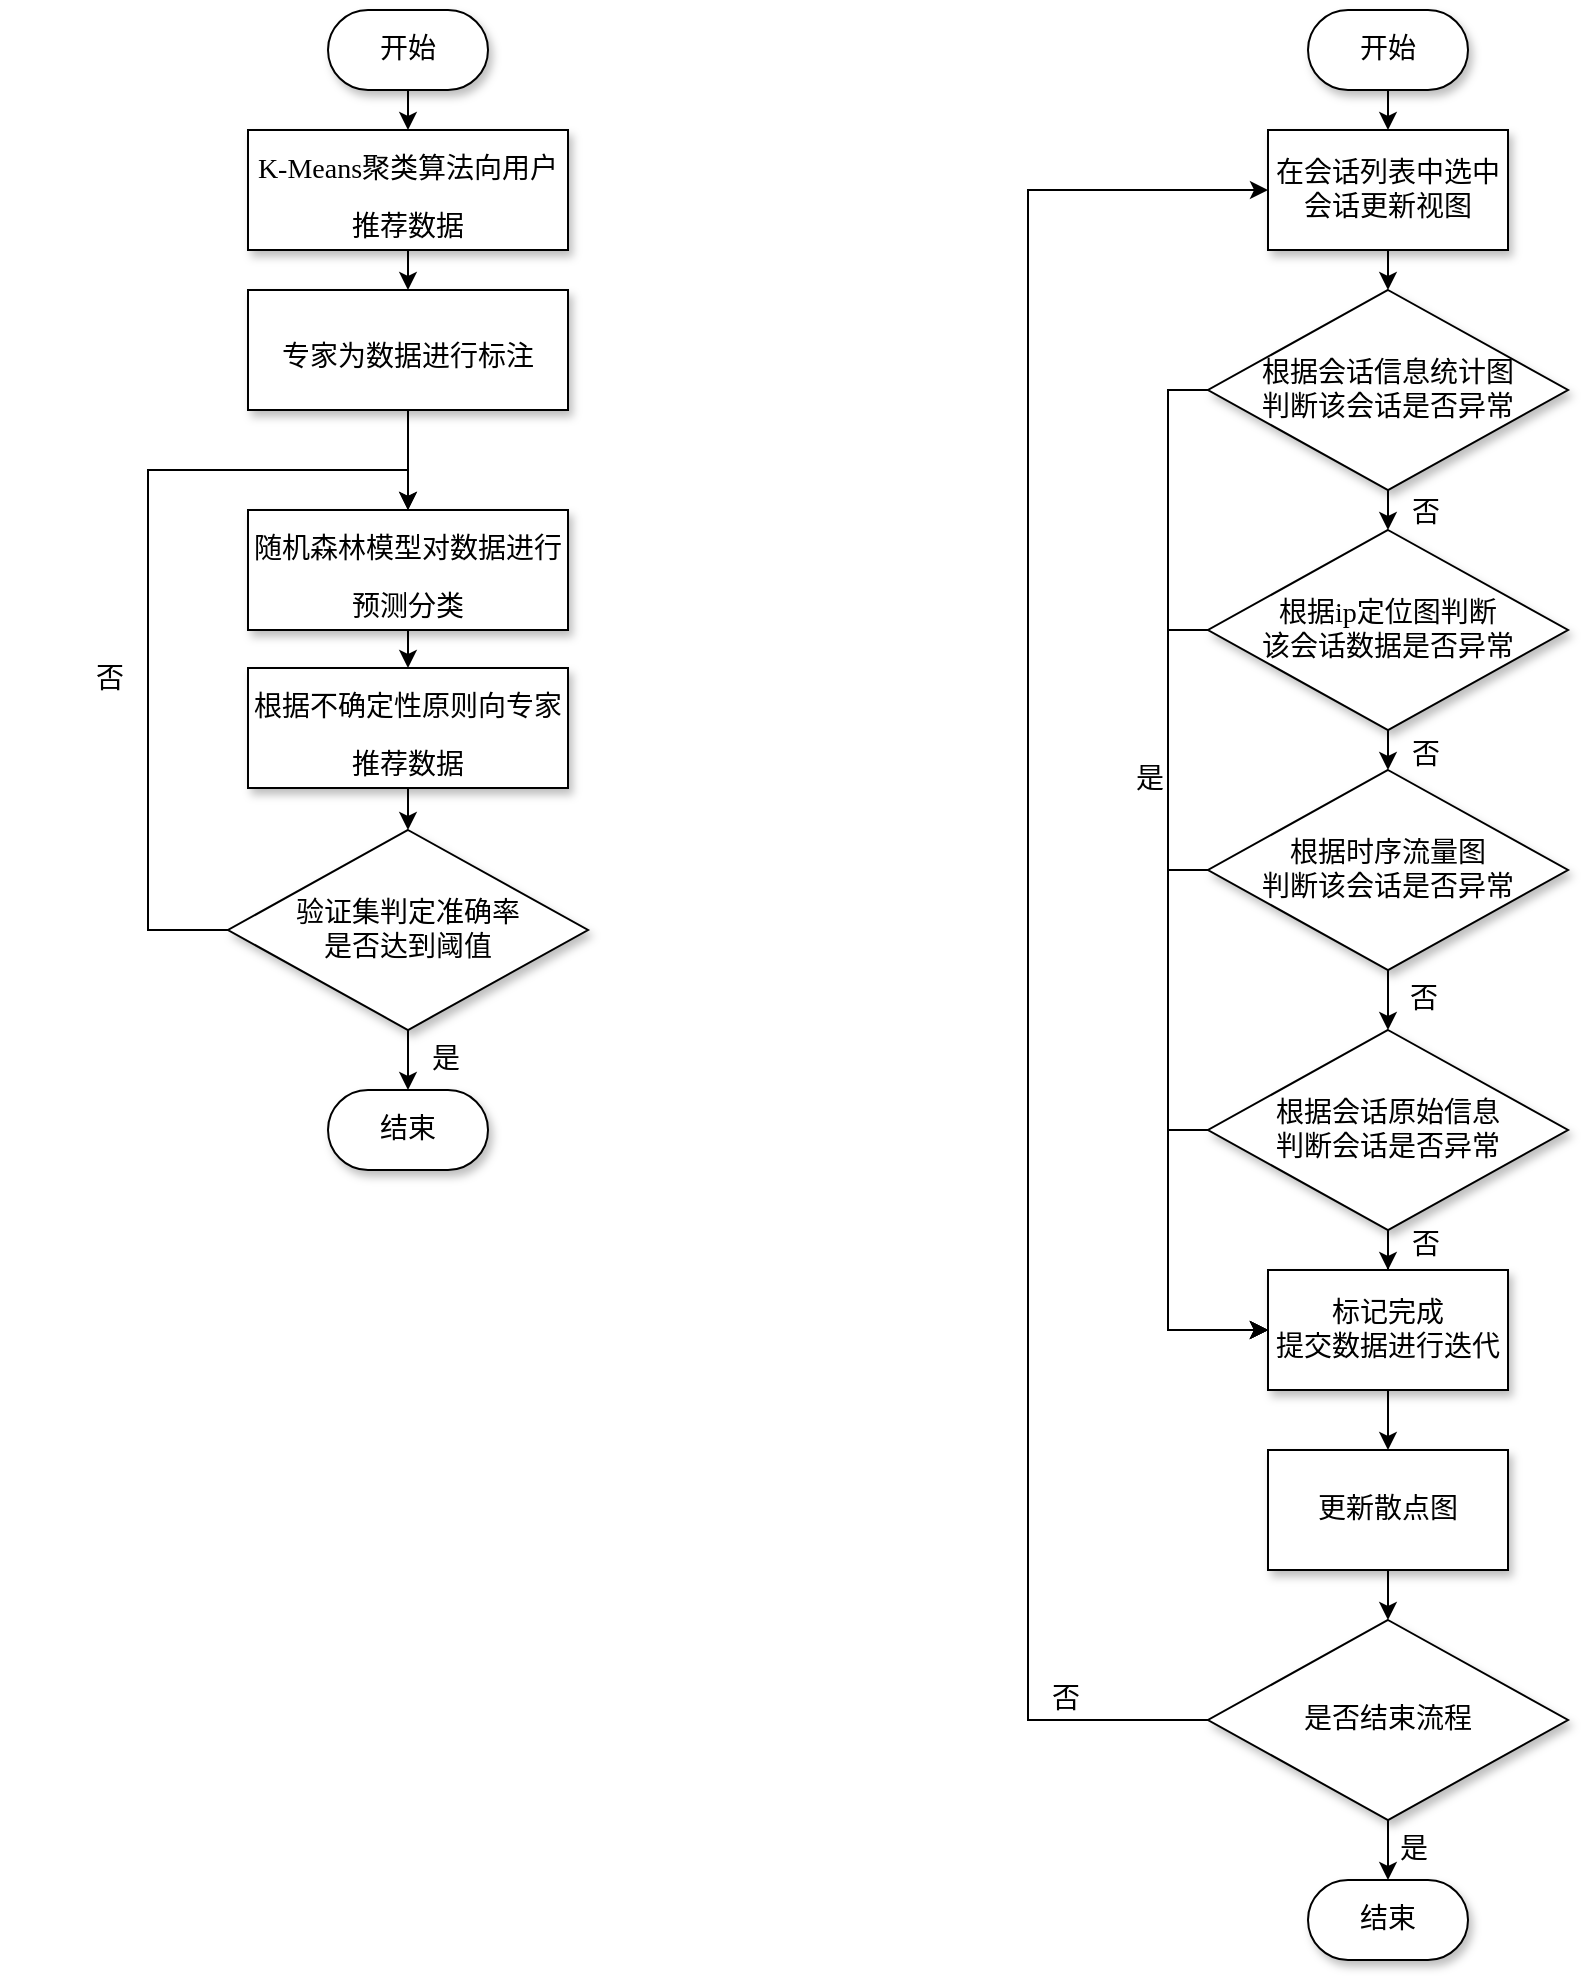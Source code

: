 <mxfile version="19.0.3" type="github">
  <diagram id="92vi3gmfMHJBr1PCUuRd" name="Page-1">
    <mxGraphModel dx="1577" dy="452" grid="1" gridSize="10" guides="1" tooltips="1" connect="1" arrows="1" fold="1" page="1" pageScale="1" pageWidth="827" pageHeight="1169" math="0" shadow="0">
      <root>
        <mxCell id="0" />
        <mxCell id="1" parent="0" />
        <mxCell id="blCKw0wp8l2TaCpXEBkv-14" style="edgeStyle=orthogonalEdgeStyle;rounded=0;orthogonalLoop=1;jettySize=auto;html=1;exitX=0.5;exitY=1;exitDx=0;exitDy=0;entryX=0.5;entryY=0;entryDx=0;entryDy=0;fontFamily=Times New Roman;fontSize=14;" parent="1" source="blCKw0wp8l2TaCpXEBkv-3" target="blCKw0wp8l2TaCpXEBkv-5" edge="1">
          <mxGeometry relative="1" as="geometry" />
        </mxCell>
        <mxCell id="blCKw0wp8l2TaCpXEBkv-3" value="&lt;font style=&quot;font-size: 14px;&quot;&gt;&lt;span style=&quot;&quot;&gt;开始&lt;/span&gt;&lt;/font&gt;" style="rounded=1;whiteSpace=wrap;html=1;arcSize=50;fontFamily=Times New Roman;fontStyle=0;shadow=1;" parent="1" vertex="1">
          <mxGeometry x="-20" y="10" width="80" height="40" as="geometry" />
        </mxCell>
        <mxCell id="blCKw0wp8l2TaCpXEBkv-15" style="edgeStyle=orthogonalEdgeStyle;rounded=0;orthogonalLoop=1;jettySize=auto;html=1;exitX=0.5;exitY=1;exitDx=0;exitDy=0;entryX=0.5;entryY=0;entryDx=0;entryDy=0;fontFamily=Times New Roman;fontSize=14;" parent="1" source="blCKw0wp8l2TaCpXEBkv-5" target="blCKw0wp8l2TaCpXEBkv-8" edge="1">
          <mxGeometry relative="1" as="geometry" />
        </mxCell>
        <mxCell id="blCKw0wp8l2TaCpXEBkv-5" value="&lt;font style=&quot;font-size: 14px;&quot;&gt;K-Means聚类算法向用户推荐数据&lt;/font&gt;" style="rounded=0;whiteSpace=wrap;html=1;fontSize=24;fontFamily=Times New Roman;fontStyle=0;shadow=1;" parent="1" vertex="1">
          <mxGeometry x="-60" y="70" width="160" height="60" as="geometry" />
        </mxCell>
        <mxCell id="blCKw0wp8l2TaCpXEBkv-6" value="&lt;font style=&quot;font-size: 14px;&quot;&gt;&lt;span style=&quot;&quot;&gt;结束&lt;/span&gt;&lt;/font&gt;" style="rounded=1;whiteSpace=wrap;html=1;arcSize=50;fontFamily=Times New Roman;fontStyle=0;shadow=1;" parent="1" vertex="1">
          <mxGeometry x="-20" y="550" width="80" height="40" as="geometry" />
        </mxCell>
        <mxCell id="blCKw0wp8l2TaCpXEBkv-16" style="edgeStyle=orthogonalEdgeStyle;rounded=0;orthogonalLoop=1;jettySize=auto;html=1;exitX=0.5;exitY=1;exitDx=0;exitDy=0;fontFamily=Times New Roman;fontSize=14;" parent="1" source="blCKw0wp8l2TaCpXEBkv-8" target="blCKw0wp8l2TaCpXEBkv-9" edge="1">
          <mxGeometry relative="1" as="geometry" />
        </mxCell>
        <mxCell id="blCKw0wp8l2TaCpXEBkv-8" value="&lt;font style=&quot;font-size: 14px;&quot;&gt;专家为数据进行标注&lt;/font&gt;" style="rounded=0;whiteSpace=wrap;html=1;fontSize=24;fontFamily=Times New Roman;fontStyle=0;shadow=1;" parent="1" vertex="1">
          <mxGeometry x="-60" y="150" width="160" height="60" as="geometry" />
        </mxCell>
        <mxCell id="blCKw0wp8l2TaCpXEBkv-17" style="edgeStyle=orthogonalEdgeStyle;rounded=0;orthogonalLoop=1;jettySize=auto;html=1;exitX=0.5;exitY=1;exitDx=0;exitDy=0;entryX=0.5;entryY=0;entryDx=0;entryDy=0;fontFamily=Times New Roman;fontSize=14;" parent="1" source="blCKw0wp8l2TaCpXEBkv-9" target="blCKw0wp8l2TaCpXEBkv-10" edge="1">
          <mxGeometry relative="1" as="geometry" />
        </mxCell>
        <mxCell id="blCKw0wp8l2TaCpXEBkv-9" value="&lt;font style=&quot;font-size: 14px;&quot;&gt;随机森林模型对数据进行预测分类&lt;br&gt;&lt;/font&gt;" style="rounded=0;whiteSpace=wrap;html=1;fontSize=24;fontFamily=Times New Roman;fontStyle=0;shadow=1;" parent="1" vertex="1">
          <mxGeometry x="-60" y="260" width="160" height="60" as="geometry" />
        </mxCell>
        <mxCell id="blCKw0wp8l2TaCpXEBkv-18" style="edgeStyle=orthogonalEdgeStyle;rounded=0;orthogonalLoop=1;jettySize=auto;html=1;exitX=0.5;exitY=1;exitDx=0;exitDy=0;entryX=0.5;entryY=0;entryDx=0;entryDy=0;fontFamily=Times New Roman;fontSize=14;" parent="1" source="blCKw0wp8l2TaCpXEBkv-10" target="blCKw0wp8l2TaCpXEBkv-12" edge="1">
          <mxGeometry relative="1" as="geometry" />
        </mxCell>
        <mxCell id="blCKw0wp8l2TaCpXEBkv-10" value="&lt;font style=&quot;font-size: 14px;&quot;&gt;根据不确定性原则向专家推荐数据&lt;/font&gt;" style="rounded=0;whiteSpace=wrap;html=1;fontSize=24;fontFamily=Times New Roman;fontStyle=0;shadow=1;" parent="1" vertex="1">
          <mxGeometry x="-60" y="339" width="160" height="60" as="geometry" />
        </mxCell>
        <mxCell id="blCKw0wp8l2TaCpXEBkv-19" style="edgeStyle=orthogonalEdgeStyle;rounded=0;orthogonalLoop=1;jettySize=auto;html=1;exitX=0.5;exitY=1;exitDx=0;exitDy=0;fontFamily=Times New Roman;fontSize=14;" parent="1" source="blCKw0wp8l2TaCpXEBkv-12" target="blCKw0wp8l2TaCpXEBkv-6" edge="1">
          <mxGeometry relative="1" as="geometry">
            <mxPoint x="20" y="520" as="targetPoint" />
          </mxGeometry>
        </mxCell>
        <mxCell id="blCKw0wp8l2TaCpXEBkv-22" style="edgeStyle=orthogonalEdgeStyle;rounded=0;orthogonalLoop=1;jettySize=auto;html=1;exitX=0;exitY=0.5;exitDx=0;exitDy=0;fontFamily=Times New Roman;fontSize=14;entryX=0.5;entryY=0;entryDx=0;entryDy=0;" parent="1" source="blCKw0wp8l2TaCpXEBkv-12" target="blCKw0wp8l2TaCpXEBkv-9" edge="1">
          <mxGeometry relative="1" as="geometry">
            <mxPoint x="-120" y="230" as="targetPoint" />
            <Array as="points">
              <mxPoint x="-110" y="470" />
              <mxPoint x="-110" y="240" />
              <mxPoint x="20" y="240" />
            </Array>
          </mxGeometry>
        </mxCell>
        <mxCell id="blCKw0wp8l2TaCpXEBkv-12" value="验证集判定准确率&lt;br&gt;是否达到阈值" style="rhombus;whiteSpace=wrap;html=1;fontSize=14;fontFamily=Times New Roman;fontStyle=0;shadow=1;" parent="1" vertex="1">
          <mxGeometry x="-70" y="420" width="180" height="100" as="geometry" />
        </mxCell>
        <mxCell id="blCKw0wp8l2TaCpXEBkv-21" value="是" style="text;html=1;strokeColor=none;fillColor=none;align=left;verticalAlign=middle;whiteSpace=wrap;rounded=0;shadow=1;fontFamily=Times New Roman;fontSize=14;" parent="1" vertex="1">
          <mxGeometry x="30" y="520" width="60" height="30" as="geometry" />
        </mxCell>
        <mxCell id="blCKw0wp8l2TaCpXEBkv-25" value="否" style="text;html=1;strokeColor=none;fillColor=none;align=right;verticalAlign=middle;whiteSpace=wrap;rounded=0;shadow=1;fontFamily=Times New Roman;fontSize=14;" parent="1" vertex="1">
          <mxGeometry x="-180" y="330" width="60" height="30" as="geometry" />
        </mxCell>
        <mxCell id="cU6TKIRbubZpwWqlH4W0-12" style="edgeStyle=orthogonalEdgeStyle;rounded=0;orthogonalLoop=1;jettySize=auto;html=1;exitX=0.5;exitY=1;exitDx=0;exitDy=0;entryX=0.5;entryY=0;entryDx=0;entryDy=0;fontFamily=Times New Roman;fontSize=14;" edge="1" parent="1" source="blCKw0wp8l2TaCpXEBkv-26" target="cU6TKIRbubZpwWqlH4W0-1">
          <mxGeometry relative="1" as="geometry" />
        </mxCell>
        <mxCell id="blCKw0wp8l2TaCpXEBkv-26" value="&lt;font style=&quot;font-size: 14px;&quot;&gt;&lt;span style=&quot;&quot;&gt;开始&lt;/span&gt;&lt;/font&gt;" style="rounded=1;whiteSpace=wrap;html=1;arcSize=50;fontFamily=Times New Roman;fontStyle=0;shadow=1;" parent="1" vertex="1">
          <mxGeometry x="470" y="10" width="80" height="40" as="geometry" />
        </mxCell>
        <mxCell id="cU6TKIRbubZpwWqlH4W0-13" style="edgeStyle=orthogonalEdgeStyle;rounded=0;orthogonalLoop=1;jettySize=auto;html=1;exitX=0.5;exitY=1;exitDx=0;exitDy=0;entryX=0.5;entryY=0;entryDx=0;entryDy=0;fontFamily=Times New Roman;fontSize=14;" edge="1" parent="1" source="cU6TKIRbubZpwWqlH4W0-1" target="cU6TKIRbubZpwWqlH4W0-3">
          <mxGeometry relative="1" as="geometry" />
        </mxCell>
        <mxCell id="cU6TKIRbubZpwWqlH4W0-1" value="在会话列表中选中会话更新视图" style="rounded=0;whiteSpace=wrap;html=1;shadow=1;fontFamily=Times New Roman;fontSize=14;" vertex="1" parent="1">
          <mxGeometry x="450" y="70" width="120" height="60" as="geometry" />
        </mxCell>
        <mxCell id="cU6TKIRbubZpwWqlH4W0-14" style="edgeStyle=orthogonalEdgeStyle;rounded=0;orthogonalLoop=1;jettySize=auto;html=1;exitX=0.5;exitY=1;exitDx=0;exitDy=0;entryX=0.5;entryY=0;entryDx=0;entryDy=0;fontFamily=Times New Roman;fontSize=14;" edge="1" parent="1" source="cU6TKIRbubZpwWqlH4W0-3" target="cU6TKIRbubZpwWqlH4W0-7">
          <mxGeometry relative="1" as="geometry" />
        </mxCell>
        <mxCell id="cU6TKIRbubZpwWqlH4W0-24" style="edgeStyle=orthogonalEdgeStyle;rounded=0;orthogonalLoop=1;jettySize=auto;html=1;exitX=0;exitY=0.5;exitDx=0;exitDy=0;entryX=0;entryY=0.5;entryDx=0;entryDy=0;fontFamily=Times New Roman;fontSize=14;" edge="1" parent="1" source="cU6TKIRbubZpwWqlH4W0-3" target="cU6TKIRbubZpwWqlH4W0-9">
          <mxGeometry relative="1" as="geometry" />
        </mxCell>
        <mxCell id="cU6TKIRbubZpwWqlH4W0-3" value="根据会话信息统计图&lt;br&gt;判断该会话是否异常" style="rhombus;whiteSpace=wrap;html=1;fontSize=14;fontFamily=Times New Roman;fontStyle=0;shadow=1;" vertex="1" parent="1">
          <mxGeometry x="420" y="150" width="180" height="100" as="geometry" />
        </mxCell>
        <mxCell id="cU6TKIRbubZpwWqlH4W0-5" value="&lt;font style=&quot;font-size: 14px;&quot;&gt;&lt;span style=&quot;&quot;&gt;结束&lt;/span&gt;&lt;/font&gt;" style="rounded=1;whiteSpace=wrap;html=1;arcSize=50;fontFamily=Times New Roman;fontStyle=0;shadow=1;" vertex="1" parent="1">
          <mxGeometry x="470" y="945" width="80" height="40" as="geometry" />
        </mxCell>
        <mxCell id="cU6TKIRbubZpwWqlH4W0-16" style="edgeStyle=orthogonalEdgeStyle;rounded=0;orthogonalLoop=1;jettySize=auto;html=1;exitX=0.5;exitY=1;exitDx=0;exitDy=0;entryX=0.5;entryY=0;entryDx=0;entryDy=0;fontFamily=Times New Roman;fontSize=14;" edge="1" parent="1" source="cU6TKIRbubZpwWqlH4W0-6" target="cU6TKIRbubZpwWqlH4W0-8">
          <mxGeometry relative="1" as="geometry" />
        </mxCell>
        <mxCell id="cU6TKIRbubZpwWqlH4W0-27" style="edgeStyle=orthogonalEdgeStyle;rounded=0;orthogonalLoop=1;jettySize=auto;html=1;exitX=0;exitY=0.5;exitDx=0;exitDy=0;entryX=0;entryY=0.5;entryDx=0;entryDy=0;fontFamily=Times New Roman;fontSize=14;" edge="1" parent="1" source="cU6TKIRbubZpwWqlH4W0-6" target="cU6TKIRbubZpwWqlH4W0-9">
          <mxGeometry relative="1" as="geometry" />
        </mxCell>
        <mxCell id="cU6TKIRbubZpwWqlH4W0-6" value="根据时序流量图&lt;br&gt;判断该会话是否异常" style="rhombus;whiteSpace=wrap;html=1;fontSize=14;fontFamily=Times New Roman;fontStyle=0;shadow=1;" vertex="1" parent="1">
          <mxGeometry x="420" y="390" width="180" height="100" as="geometry" />
        </mxCell>
        <mxCell id="cU6TKIRbubZpwWqlH4W0-15" style="edgeStyle=orthogonalEdgeStyle;rounded=0;orthogonalLoop=1;jettySize=auto;html=1;exitX=0.5;exitY=1;exitDx=0;exitDy=0;entryX=0.5;entryY=0;entryDx=0;entryDy=0;fontFamily=Times New Roman;fontSize=14;" edge="1" parent="1" source="cU6TKIRbubZpwWqlH4W0-7" target="cU6TKIRbubZpwWqlH4W0-6">
          <mxGeometry relative="1" as="geometry" />
        </mxCell>
        <mxCell id="cU6TKIRbubZpwWqlH4W0-26" style="edgeStyle=orthogonalEdgeStyle;rounded=0;orthogonalLoop=1;jettySize=auto;html=1;exitX=0;exitY=0.5;exitDx=0;exitDy=0;entryX=0;entryY=0.5;entryDx=0;entryDy=0;fontFamily=Times New Roman;fontSize=14;" edge="1" parent="1" source="cU6TKIRbubZpwWqlH4W0-7" target="cU6TKIRbubZpwWqlH4W0-9">
          <mxGeometry relative="1" as="geometry" />
        </mxCell>
        <mxCell id="cU6TKIRbubZpwWqlH4W0-7" value="根据ip定位图判断&lt;br&gt;该会话数据是否异常" style="rhombus;whiteSpace=wrap;html=1;fontSize=14;fontFamily=Times New Roman;fontStyle=0;shadow=1;" vertex="1" parent="1">
          <mxGeometry x="420" y="270" width="180" height="100" as="geometry" />
        </mxCell>
        <mxCell id="cU6TKIRbubZpwWqlH4W0-17" style="edgeStyle=orthogonalEdgeStyle;rounded=0;orthogonalLoop=1;jettySize=auto;html=1;exitX=0.5;exitY=1;exitDx=0;exitDy=0;fontFamily=Times New Roman;fontSize=14;" edge="1" parent="1" source="cU6TKIRbubZpwWqlH4W0-8" target="cU6TKIRbubZpwWqlH4W0-9">
          <mxGeometry relative="1" as="geometry">
            <mxPoint x="510" y="630" as="targetPoint" />
          </mxGeometry>
        </mxCell>
        <mxCell id="cU6TKIRbubZpwWqlH4W0-28" style="edgeStyle=orthogonalEdgeStyle;rounded=0;orthogonalLoop=1;jettySize=auto;html=1;exitX=0;exitY=0.5;exitDx=0;exitDy=0;entryX=0;entryY=0.5;entryDx=0;entryDy=0;fontFamily=Times New Roman;fontSize=14;" edge="1" parent="1" source="cU6TKIRbubZpwWqlH4W0-8" target="cU6TKIRbubZpwWqlH4W0-9">
          <mxGeometry relative="1" as="geometry" />
        </mxCell>
        <mxCell id="cU6TKIRbubZpwWqlH4W0-8" value="根据会话原始信息&lt;br&gt;判断会话是否异常" style="rhombus;whiteSpace=wrap;html=1;fontSize=14;fontFamily=Times New Roman;fontStyle=0;shadow=1;" vertex="1" parent="1">
          <mxGeometry x="420" y="520" width="180" height="100" as="geometry" />
        </mxCell>
        <mxCell id="cU6TKIRbubZpwWqlH4W0-19" style="edgeStyle=orthogonalEdgeStyle;rounded=0;orthogonalLoop=1;jettySize=auto;html=1;exitX=0.5;exitY=1;exitDx=0;exitDy=0;fontFamily=Times New Roman;fontSize=14;" edge="1" parent="1" source="cU6TKIRbubZpwWqlH4W0-9" target="cU6TKIRbubZpwWqlH4W0-10">
          <mxGeometry relative="1" as="geometry" />
        </mxCell>
        <mxCell id="cU6TKIRbubZpwWqlH4W0-9" value="标记完成&lt;br&gt;提交数据进行迭代" style="rounded=0;whiteSpace=wrap;html=1;shadow=1;fontFamily=Times New Roman;fontSize=14;" vertex="1" parent="1">
          <mxGeometry x="450" y="640" width="120" height="60" as="geometry" />
        </mxCell>
        <mxCell id="cU6TKIRbubZpwWqlH4W0-20" style="edgeStyle=orthogonalEdgeStyle;rounded=0;orthogonalLoop=1;jettySize=auto;html=1;exitX=0.5;exitY=1;exitDx=0;exitDy=0;fontFamily=Times New Roman;fontSize=14;" edge="1" parent="1" source="cU6TKIRbubZpwWqlH4W0-10" target="cU6TKIRbubZpwWqlH4W0-11">
          <mxGeometry relative="1" as="geometry">
            <mxPoint x="510" y="820" as="targetPoint" />
          </mxGeometry>
        </mxCell>
        <mxCell id="cU6TKIRbubZpwWqlH4W0-10" value="更新散点图" style="rounded=0;whiteSpace=wrap;html=1;shadow=1;fontFamily=Times New Roman;fontSize=14;" vertex="1" parent="1">
          <mxGeometry x="450" y="730" width="120" height="60" as="geometry" />
        </mxCell>
        <mxCell id="cU6TKIRbubZpwWqlH4W0-21" style="edgeStyle=orthogonalEdgeStyle;rounded=0;orthogonalLoop=1;jettySize=auto;html=1;exitX=0.5;exitY=1;exitDx=0;exitDy=0;fontFamily=Times New Roman;fontSize=14;" edge="1" parent="1" source="cU6TKIRbubZpwWqlH4W0-11" target="cU6TKIRbubZpwWqlH4W0-5">
          <mxGeometry relative="1" as="geometry" />
        </mxCell>
        <mxCell id="cU6TKIRbubZpwWqlH4W0-23" style="edgeStyle=orthogonalEdgeStyle;rounded=0;orthogonalLoop=1;jettySize=auto;html=1;exitX=0;exitY=0.5;exitDx=0;exitDy=0;entryX=0;entryY=0.5;entryDx=0;entryDy=0;fontFamily=Times New Roman;fontSize=14;" edge="1" parent="1" source="cU6TKIRbubZpwWqlH4W0-11" target="cU6TKIRbubZpwWqlH4W0-1">
          <mxGeometry relative="1" as="geometry">
            <Array as="points">
              <mxPoint x="330" y="865" />
              <mxPoint x="330" y="100" />
            </Array>
          </mxGeometry>
        </mxCell>
        <mxCell id="cU6TKIRbubZpwWqlH4W0-11" value="是否结束流程" style="rhombus;whiteSpace=wrap;html=1;fontSize=14;fontFamily=Times New Roman;fontStyle=0;shadow=1;" vertex="1" parent="1">
          <mxGeometry x="420" y="815" width="180" height="100" as="geometry" />
        </mxCell>
        <mxCell id="cU6TKIRbubZpwWqlH4W0-30" value="否" style="text;html=1;strokeColor=none;fillColor=none;align=left;verticalAlign=middle;whiteSpace=wrap;rounded=0;shadow=1;fontFamily=Times New Roman;fontSize=14;" vertex="1" parent="1">
          <mxGeometry x="340" y="840" width="60" height="30" as="geometry" />
        </mxCell>
        <mxCell id="cU6TKIRbubZpwWqlH4W0-31" value="是" style="text;html=1;strokeColor=none;fillColor=none;align=left;verticalAlign=middle;whiteSpace=wrap;rounded=0;shadow=1;fontFamily=Times New Roman;fontSize=14;" vertex="1" parent="1">
          <mxGeometry x="514" y="915" width="60" height="30" as="geometry" />
        </mxCell>
        <mxCell id="cU6TKIRbubZpwWqlH4W0-32" value="是" style="text;html=1;strokeColor=none;fillColor=none;align=right;verticalAlign=middle;whiteSpace=wrap;rounded=0;shadow=1;fontFamily=Times New Roman;fontSize=14;" vertex="1" parent="1">
          <mxGeometry x="340" y="380" width="60" height="30" as="geometry" />
        </mxCell>
        <mxCell id="cU6TKIRbubZpwWqlH4W0-33" value="否" style="text;html=1;strokeColor=none;fillColor=none;align=left;verticalAlign=middle;whiteSpace=wrap;rounded=0;shadow=1;fontFamily=Times New Roman;fontSize=14;" vertex="1" parent="1">
          <mxGeometry x="519" y="490" width="60" height="30" as="geometry" />
        </mxCell>
        <mxCell id="cU6TKIRbubZpwWqlH4W0-34" value="否" style="text;html=1;strokeColor=none;fillColor=none;align=left;verticalAlign=middle;whiteSpace=wrap;rounded=0;shadow=1;fontFamily=Times New Roman;fontSize=14;" vertex="1" parent="1">
          <mxGeometry x="520" y="613" width="60" height="30" as="geometry" />
        </mxCell>
        <mxCell id="cU6TKIRbubZpwWqlH4W0-35" value="否" style="text;html=1;strokeColor=none;fillColor=none;align=left;verticalAlign=middle;whiteSpace=wrap;rounded=0;shadow=1;fontFamily=Times New Roman;fontSize=14;" vertex="1" parent="1">
          <mxGeometry x="520" y="368" width="60" height="30" as="geometry" />
        </mxCell>
        <mxCell id="cU6TKIRbubZpwWqlH4W0-36" value="否" style="text;html=1;strokeColor=none;fillColor=none;align=left;verticalAlign=middle;whiteSpace=wrap;rounded=0;shadow=1;fontFamily=Times New Roman;fontSize=14;" vertex="1" parent="1">
          <mxGeometry x="520" y="247" width="60" height="30" as="geometry" />
        </mxCell>
      </root>
    </mxGraphModel>
  </diagram>
</mxfile>
